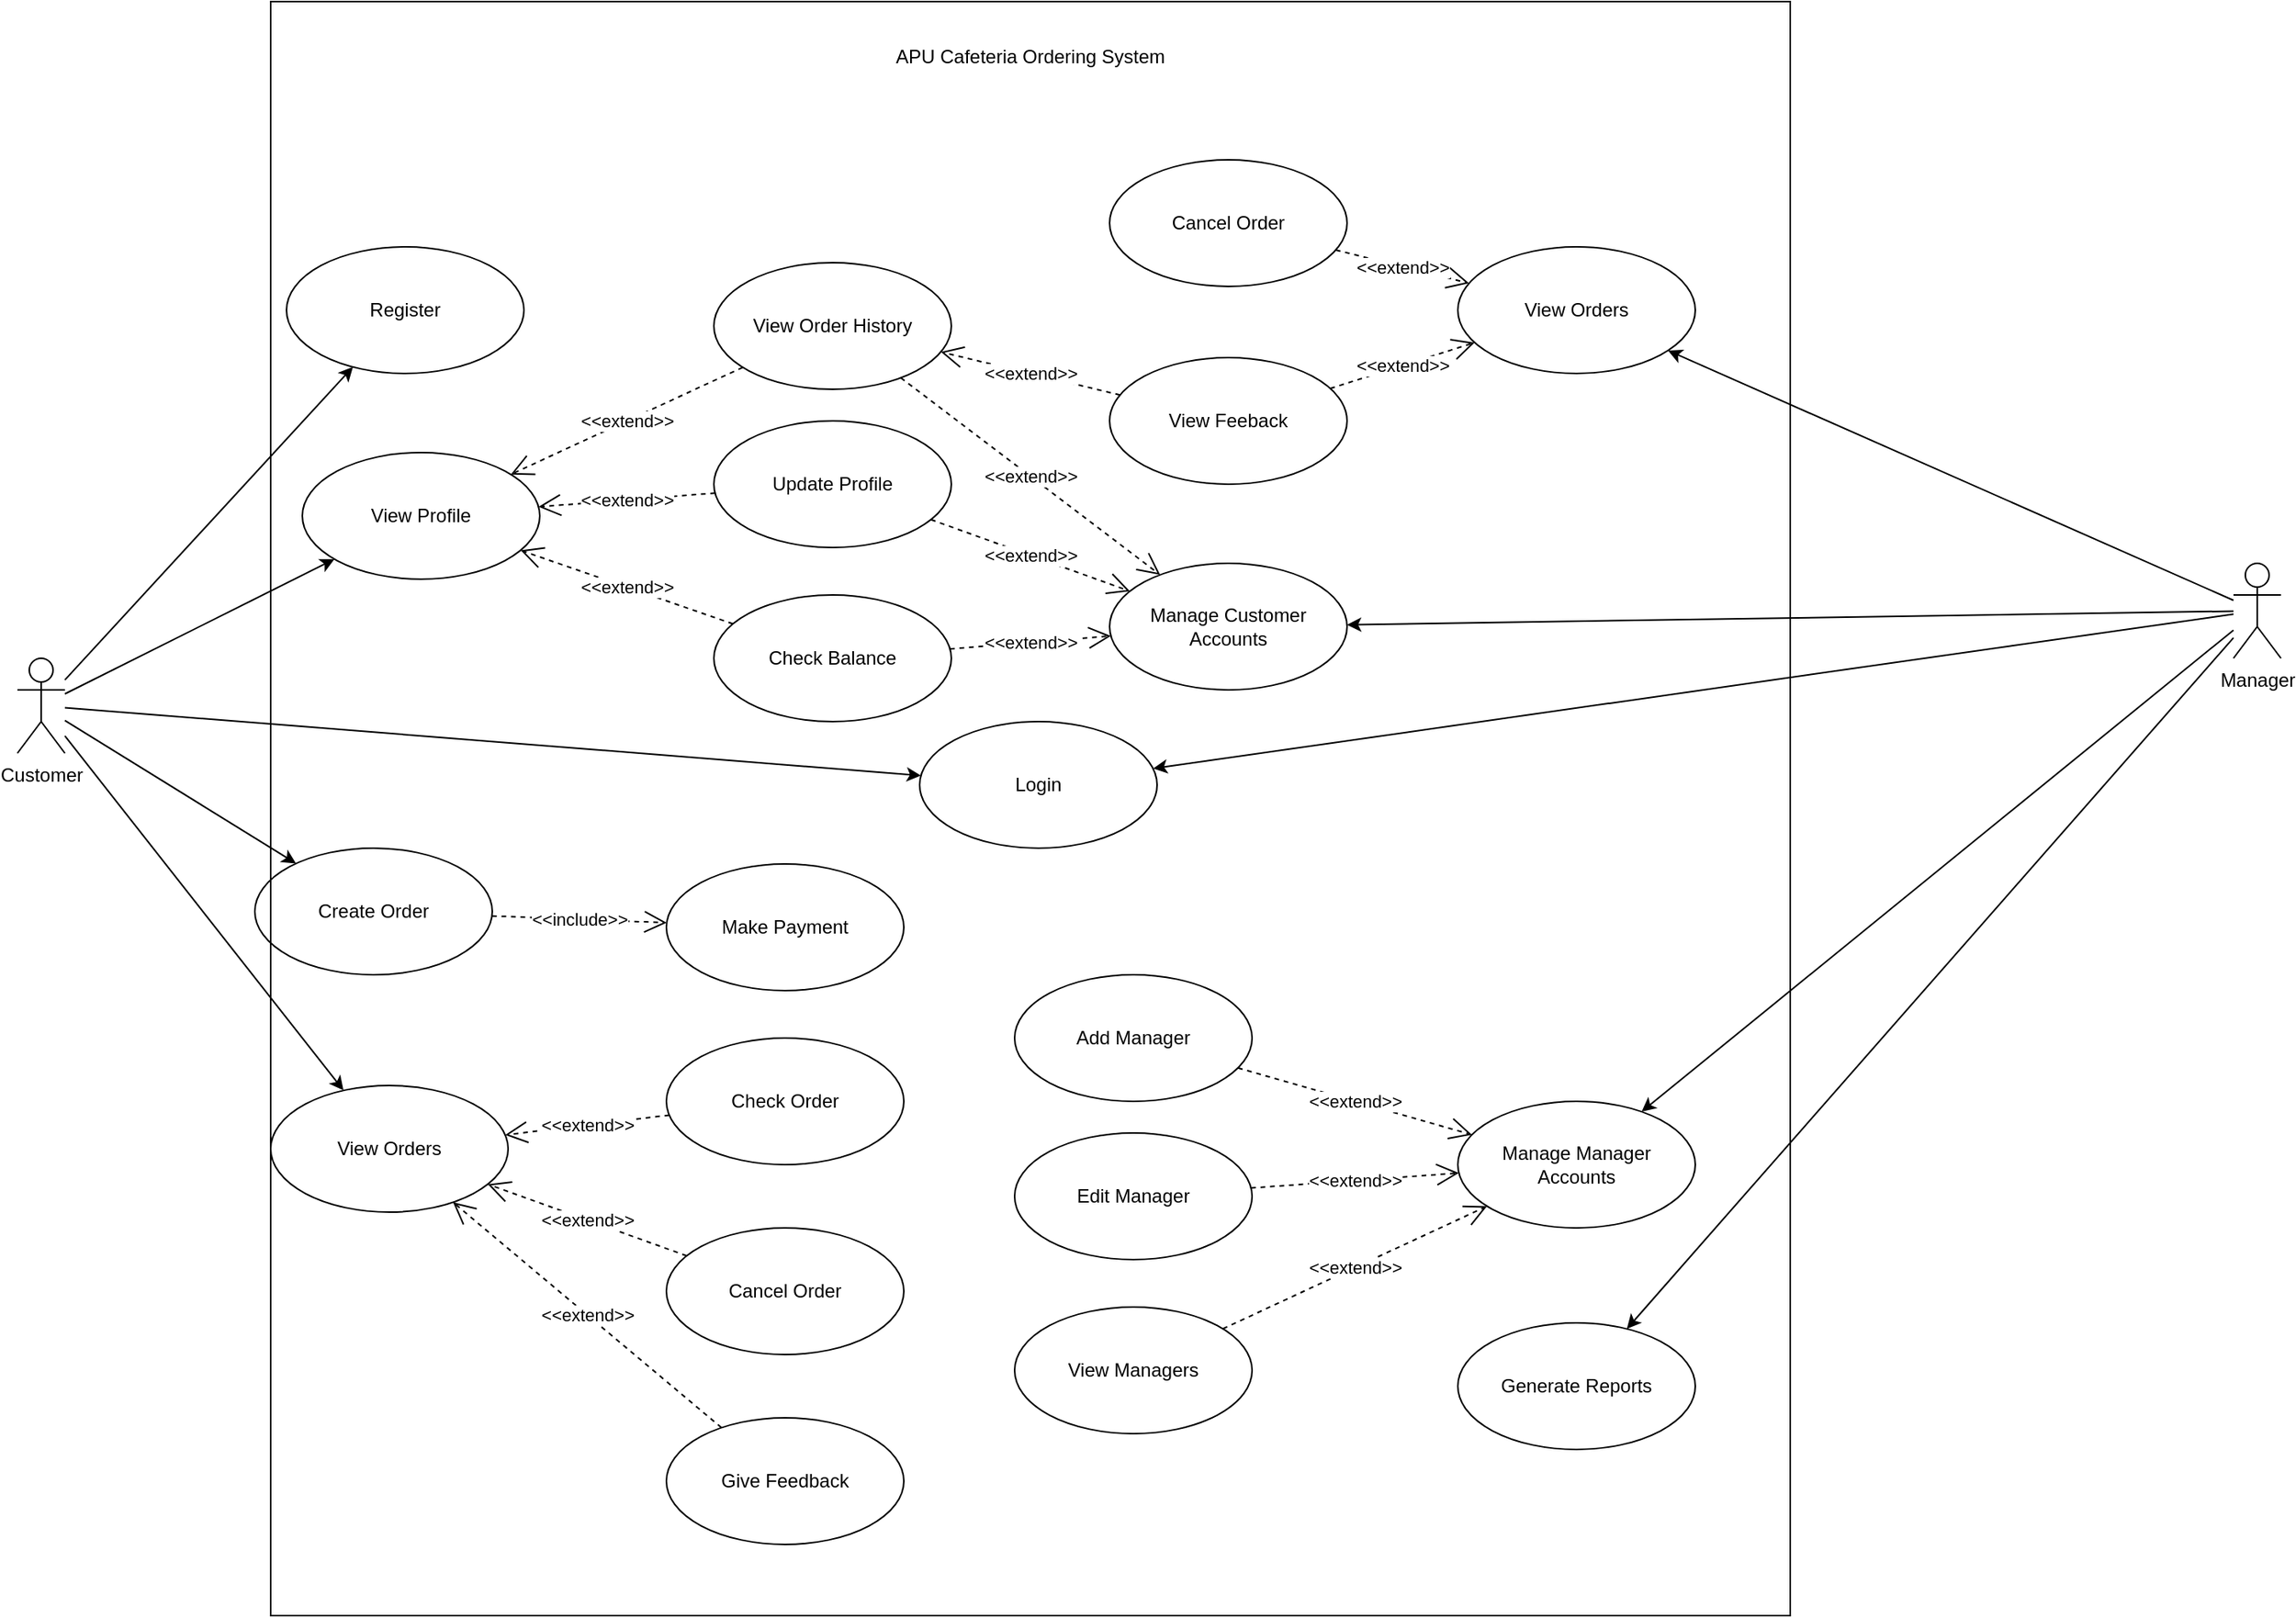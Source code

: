<mxfile version="19.0.3" type="device"><diagram id="vUVzwCp1WOA1dbDms1h6" name="Page-1"><mxGraphModel dx="2102" dy="1309" grid="1" gridSize="10" guides="1" tooltips="1" connect="1" arrows="1" fold="1" page="1" pageScale="1" pageWidth="850" pageHeight="1100" math="0" shadow="0"><root><mxCell id="0"/><mxCell id="1" parent="0"/><mxCell id="R5ZA7hGn7lexQaH9jN5K-1" value="" style="rounded=0;whiteSpace=wrap;html=1;fillColor=none;" parent="1" vertex="1"><mxGeometry x="220" width="960" height="1020" as="geometry"/></mxCell><mxCell id="R5ZA7hGn7lexQaH9jN5K-18" style="edgeStyle=none;rounded=0;orthogonalLoop=1;jettySize=auto;html=1;" parent="1" source="R5ZA7hGn7lexQaH9jN5K-2" target="R5ZA7hGn7lexQaH9jN5K-9" edge="1"><mxGeometry relative="1" as="geometry"/></mxCell><mxCell id="R5ZA7hGn7lexQaH9jN5K-21" style="edgeStyle=none;rounded=0;orthogonalLoop=1;jettySize=auto;html=1;" parent="1" source="R5ZA7hGn7lexQaH9jN5K-2" target="R5ZA7hGn7lexQaH9jN5K-19" edge="1"><mxGeometry relative="1" as="geometry"/></mxCell><mxCell id="R5ZA7hGn7lexQaH9jN5K-30" style="edgeStyle=none;rounded=0;orthogonalLoop=1;jettySize=auto;html=1;" parent="1" source="R5ZA7hGn7lexQaH9jN5K-2" target="R5ZA7hGn7lexQaH9jN5K-29" edge="1"><mxGeometry relative="1" as="geometry"/></mxCell><mxCell id="R5ZA7hGn7lexQaH9jN5K-35" style="edgeStyle=none;rounded=0;orthogonalLoop=1;jettySize=auto;html=1;" parent="1" source="R5ZA7hGn7lexQaH9jN5K-2" target="R5ZA7hGn7lexQaH9jN5K-34" edge="1"><mxGeometry relative="1" as="geometry"/></mxCell><mxCell id="V_7ugP3oHjx5BeSpVtfc-22" style="edgeStyle=none;rounded=0;orthogonalLoop=1;jettySize=auto;html=1;" edge="1" parent="1" source="R5ZA7hGn7lexQaH9jN5K-2" target="V_7ugP3oHjx5BeSpVtfc-21"><mxGeometry relative="1" as="geometry"/></mxCell><mxCell id="R5ZA7hGn7lexQaH9jN5K-2" value="Customer" style="shape=umlActor;verticalLabelPosition=bottom;verticalAlign=top;html=1;outlineConnect=0;fillColor=none;" parent="1" vertex="1"><mxGeometry x="60" y="415" width="30" height="60" as="geometry"/></mxCell><mxCell id="R5ZA7hGn7lexQaH9jN5K-4" value="APU Cafeteria Ordering System" style="text;html=1;strokeColor=none;fillColor=none;align=center;verticalAlign=middle;whiteSpace=wrap;rounded=0;" parent="1" vertex="1"><mxGeometry x="610" y="20" width="180" height="30" as="geometry"/></mxCell><mxCell id="R5ZA7hGn7lexQaH9jN5K-9" value="Register" style="ellipse;whiteSpace=wrap;html=1;fillColor=none;" parent="1" vertex="1"><mxGeometry x="230" y="155" width="150" height="80" as="geometry"/></mxCell><mxCell id="R5ZA7hGn7lexQaH9jN5K-12" value="Update Profile" style="ellipse;whiteSpace=wrap;html=1;fillColor=none;" parent="1" vertex="1"><mxGeometry x="500" y="265" width="150" height="80" as="geometry"/></mxCell><mxCell id="R5ZA7hGn7lexQaH9jN5K-15" value="Check Order" style="ellipse;whiteSpace=wrap;html=1;fillColor=none;" parent="1" vertex="1"><mxGeometry x="470" y="655" width="150" height="80" as="geometry"/></mxCell><mxCell id="R5ZA7hGn7lexQaH9jN5K-16" value="Make Payment" style="ellipse;whiteSpace=wrap;html=1;fillColor=none;" parent="1" vertex="1"><mxGeometry x="470" y="545" width="150" height="80" as="geometry"/></mxCell><mxCell id="R5ZA7hGn7lexQaH9jN5K-17" value="Give Feedback" style="ellipse;whiteSpace=wrap;html=1;fillColor=none;" parent="1" vertex="1"><mxGeometry x="470" y="895" width="150" height="80" as="geometry"/></mxCell><mxCell id="R5ZA7hGn7lexQaH9jN5K-19" value="Create Order" style="ellipse;whiteSpace=wrap;html=1;fillColor=none;" parent="1" vertex="1"><mxGeometry x="210" y="535" width="150" height="80" as="geometry"/></mxCell><mxCell id="R5ZA7hGn7lexQaH9jN5K-22" value="&amp;lt;&amp;lt;extend&amp;gt;&amp;gt;" style="endArrow=open;endSize=12;dashed=1;html=1;rounded=0;" parent="1" source="R5ZA7hGn7lexQaH9jN5K-15" target="V_7ugP3oHjx5BeSpVtfc-21" edge="1"><mxGeometry width="160" relative="1" as="geometry"><mxPoint x="270" y="465" as="sourcePoint"/><mxPoint x="430" y="465" as="targetPoint"/></mxGeometry></mxCell><mxCell id="R5ZA7hGn7lexQaH9jN5K-23" value="&amp;lt;&amp;lt;extend&amp;gt;&amp;gt;" style="endArrow=open;endSize=12;dashed=1;html=1;rounded=0;" parent="1" source="R5ZA7hGn7lexQaH9jN5K-17" target="V_7ugP3oHjx5BeSpVtfc-21" edge="1"><mxGeometry width="160" relative="1" as="geometry"><mxPoint x="526.167" y="570.884" as="sourcePoint"/><mxPoint x="380" y="605" as="targetPoint"/></mxGeometry></mxCell><mxCell id="R5ZA7hGn7lexQaH9jN5K-26" value="&amp;lt;&amp;lt;include&amp;gt;&amp;gt;" style="endArrow=open;endSize=12;dashed=1;html=1;rounded=0;" parent="1" source="R5ZA7hGn7lexQaH9jN5K-19" target="R5ZA7hGn7lexQaH9jN5K-16" edge="1"><mxGeometry width="160" relative="1" as="geometry"><mxPoint x="526.167" y="560.884" as="sourcePoint"/><mxPoint x="380" y="595" as="targetPoint"/></mxGeometry></mxCell><mxCell id="R5ZA7hGn7lexQaH9jN5K-28" style="edgeStyle=none;rounded=0;orthogonalLoop=1;jettySize=auto;html=1;exitX=0.5;exitY=1;exitDx=0;exitDy=0;" parent="1" source="R5ZA7hGn7lexQaH9jN5K-4" target="R5ZA7hGn7lexQaH9jN5K-4" edge="1"><mxGeometry relative="1" as="geometry"/></mxCell><mxCell id="R5ZA7hGn7lexQaH9jN5K-29" value="View Profile" style="ellipse;whiteSpace=wrap;html=1;fillColor=none;" parent="1" vertex="1"><mxGeometry x="240" y="285" width="150" height="80" as="geometry"/></mxCell><mxCell id="R5ZA7hGn7lexQaH9jN5K-31" value="Check Balance" style="ellipse;whiteSpace=wrap;html=1;fillColor=none;" parent="1" vertex="1"><mxGeometry x="500" y="375" width="150" height="80" as="geometry"/></mxCell><mxCell id="R5ZA7hGn7lexQaH9jN5K-32" value="&amp;lt;&amp;lt;extend&amp;gt;&amp;gt;" style="endArrow=open;endSize=12;dashed=1;html=1;rounded=0;" parent="1" source="R5ZA7hGn7lexQaH9jN5K-12" target="R5ZA7hGn7lexQaH9jN5K-29" edge="1"><mxGeometry width="160" relative="1" as="geometry"><mxPoint x="466.167" y="215.004" as="sourcePoint"/><mxPoint x="320" y="249.12" as="targetPoint"/></mxGeometry></mxCell><mxCell id="R5ZA7hGn7lexQaH9jN5K-33" value="&amp;lt;&amp;lt;extend&amp;gt;&amp;gt;" style="endArrow=open;endSize=12;dashed=1;html=1;rounded=0;" parent="1" source="R5ZA7hGn7lexQaH9jN5K-31" target="R5ZA7hGn7lexQaH9jN5K-29" edge="1"><mxGeometry width="160" relative="1" as="geometry"><mxPoint x="596.167" y="330.884" as="sourcePoint"/><mxPoint x="450" y="365" as="targetPoint"/></mxGeometry></mxCell><mxCell id="R5ZA7hGn7lexQaH9jN5K-34" value="Login" style="ellipse;whiteSpace=wrap;html=1;fillColor=none;" parent="1" vertex="1"><mxGeometry x="630" y="455" width="150" height="80" as="geometry"/></mxCell><mxCell id="R5ZA7hGn7lexQaH9jN5K-36" value="View Order History" style="ellipse;whiteSpace=wrap;html=1;fillColor=none;" parent="1" vertex="1"><mxGeometry x="500" y="165" width="150" height="80" as="geometry"/></mxCell><mxCell id="R5ZA7hGn7lexQaH9jN5K-37" value="&amp;lt;&amp;lt;extend&amp;gt;&amp;gt;" style="endArrow=open;endSize=12;dashed=1;html=1;rounded=0;" parent="1" source="R5ZA7hGn7lexQaH9jN5K-36" target="R5ZA7hGn7lexQaH9jN5K-29" edge="1"><mxGeometry width="160" relative="1" as="geometry"><mxPoint x="606.167" y="340.884" as="sourcePoint"/><mxPoint x="460" y="375" as="targetPoint"/></mxGeometry></mxCell><mxCell id="jxnvOPSPeU2sDkmXh_5i-1" value="Cancel Order" style="ellipse;whiteSpace=wrap;html=1;fillColor=none;" parent="1" vertex="1"><mxGeometry x="470" y="775" width="150" height="80" as="geometry"/></mxCell><mxCell id="jxnvOPSPeU2sDkmXh_5i-2" value="&amp;lt;&amp;lt;extend&amp;gt;&amp;gt;" style="endArrow=open;endSize=12;dashed=1;html=1;rounded=0;" parent="1" source="jxnvOPSPeU2sDkmXh_5i-1" target="V_7ugP3oHjx5BeSpVtfc-21" edge="1"><mxGeometry width="160" relative="1" as="geometry"><mxPoint x="526.167" y="370.884" as="sourcePoint"/><mxPoint x="380" y="405" as="targetPoint"/></mxGeometry></mxCell><mxCell id="V_7ugP3oHjx5BeSpVtfc-24" style="edgeStyle=none;rounded=0;orthogonalLoop=1;jettySize=auto;html=1;" edge="1" parent="1" source="V_7ugP3oHjx5BeSpVtfc-2" target="V_7ugP3oHjx5BeSpVtfc-8"><mxGeometry relative="1" as="geometry"/></mxCell><mxCell id="V_7ugP3oHjx5BeSpVtfc-26" style="edgeStyle=none;rounded=0;orthogonalLoop=1;jettySize=auto;html=1;" edge="1" parent="1" source="V_7ugP3oHjx5BeSpVtfc-2" target="V_7ugP3oHjx5BeSpVtfc-16"><mxGeometry relative="1" as="geometry"/></mxCell><mxCell id="V_7ugP3oHjx5BeSpVtfc-28" style="edgeStyle=none;rounded=0;orthogonalLoop=1;jettySize=auto;html=1;" edge="1" parent="1" source="V_7ugP3oHjx5BeSpVtfc-2" target="V_7ugP3oHjx5BeSpVtfc-27"><mxGeometry relative="1" as="geometry"/></mxCell><mxCell id="V_7ugP3oHjx5BeSpVtfc-29" style="edgeStyle=none;rounded=0;orthogonalLoop=1;jettySize=auto;html=1;" edge="1" parent="1" source="V_7ugP3oHjx5BeSpVtfc-2" target="R5ZA7hGn7lexQaH9jN5K-34"><mxGeometry relative="1" as="geometry"/></mxCell><mxCell id="V_7ugP3oHjx5BeSpVtfc-34" style="edgeStyle=none;rounded=0;orthogonalLoop=1;jettySize=auto;html=1;" edge="1" parent="1" source="V_7ugP3oHjx5BeSpVtfc-2" target="V_7ugP3oHjx5BeSpVtfc-32"><mxGeometry relative="1" as="geometry"/></mxCell><mxCell id="V_7ugP3oHjx5BeSpVtfc-2" value="Manager" style="shape=umlActor;verticalLabelPosition=bottom;verticalAlign=top;html=1;outlineConnect=0;fillColor=none;" vertex="1" parent="1"><mxGeometry x="1460" y="355" width="30" height="60" as="geometry"/></mxCell><mxCell id="V_7ugP3oHjx5BeSpVtfc-8" value="Manage Customer Accounts" style="ellipse;whiteSpace=wrap;html=1;fillColor=none;" vertex="1" parent="1"><mxGeometry x="750" y="355" width="150" height="80" as="geometry"/></mxCell><mxCell id="V_7ugP3oHjx5BeSpVtfc-9" value="&amp;lt;&amp;lt;extend&amp;gt;&amp;gt;" style="endArrow=open;endSize=12;dashed=1;html=1;rounded=0;" edge="1" parent="1" source="R5ZA7hGn7lexQaH9jN5K-36" target="V_7ugP3oHjx5BeSpVtfc-8"><mxGeometry width="160" relative="1" as="geometry"><mxPoint x="846.209" y="181.056" as="sourcePoint"/><mxPoint x="700.003" y="248.935" as="targetPoint"/></mxGeometry></mxCell><mxCell id="V_7ugP3oHjx5BeSpVtfc-10" value="&amp;lt;&amp;lt;extend&amp;gt;&amp;gt;" style="endArrow=open;endSize=12;dashed=1;html=1;rounded=0;" edge="1" parent="1" source="R5ZA7hGn7lexQaH9jN5K-12" target="V_7ugP3oHjx5BeSpVtfc-8"><mxGeometry width="160" relative="1" as="geometry"><mxPoint x="537.919" y="250.946" as="sourcePoint"/><mxPoint x="391.713" y="318.825" as="targetPoint"/></mxGeometry></mxCell><mxCell id="V_7ugP3oHjx5BeSpVtfc-11" value="&amp;lt;&amp;lt;extend&amp;gt;&amp;gt;" style="endArrow=open;endSize=12;dashed=1;html=1;rounded=0;" edge="1" parent="1" source="R5ZA7hGn7lexQaH9jN5K-31" target="V_7ugP3oHjx5BeSpVtfc-8"><mxGeometry width="160" relative="1" as="geometry"><mxPoint x="547.919" y="260.946" as="sourcePoint"/><mxPoint x="401.713" y="328.825" as="targetPoint"/></mxGeometry></mxCell><mxCell id="V_7ugP3oHjx5BeSpVtfc-12" value="View Feeback" style="ellipse;whiteSpace=wrap;html=1;fillColor=none;" vertex="1" parent="1"><mxGeometry x="750" y="225" width="150" height="80" as="geometry"/></mxCell><mxCell id="V_7ugP3oHjx5BeSpVtfc-15" value="&amp;lt;&amp;lt;extend&amp;gt;&amp;gt;" style="endArrow=open;endSize=12;dashed=1;html=1;rounded=0;" edge="1" parent="1" source="V_7ugP3oHjx5BeSpVtfc-12" target="R5ZA7hGn7lexQaH9jN5K-36"><mxGeometry width="160" relative="1" as="geometry"><mxPoint x="557.919" y="270.946" as="sourcePoint"/><mxPoint x="411.713" y="338.825" as="targetPoint"/></mxGeometry></mxCell><mxCell id="V_7ugP3oHjx5BeSpVtfc-16" value="View Orders" style="ellipse;whiteSpace=wrap;html=1;fillColor=none;" vertex="1" parent="1"><mxGeometry x="970" y="155" width="150" height="80" as="geometry"/></mxCell><mxCell id="V_7ugP3oHjx5BeSpVtfc-21" value="View Orders" style="ellipse;whiteSpace=wrap;html=1;fillColor=none;" vertex="1" parent="1"><mxGeometry x="220" y="685" width="150" height="80" as="geometry"/></mxCell><mxCell id="V_7ugP3oHjx5BeSpVtfc-25" value="&amp;lt;&amp;lt;extend&amp;gt;&amp;gt;" style="endArrow=open;endSize=12;dashed=1;html=1;rounded=0;" edge="1" parent="1" source="V_7ugP3oHjx5BeSpVtfc-12" target="V_7ugP3oHjx5BeSpVtfc-16"><mxGeometry width="160" relative="1" as="geometry"><mxPoint x="768.081" y="131.048" as="sourcePoint"/><mxPoint x="642.051" y="189.035" as="targetPoint"/></mxGeometry></mxCell><mxCell id="V_7ugP3oHjx5BeSpVtfc-27" value="Manage Manager &lt;br&gt;Accounts" style="ellipse;whiteSpace=wrap;html=1;fillColor=none;" vertex="1" parent="1"><mxGeometry x="970" y="695" width="150" height="80" as="geometry"/></mxCell><mxCell id="V_7ugP3oHjx5BeSpVtfc-32" value="Generate Reports" style="ellipse;whiteSpace=wrap;html=1;fillColor=none;" vertex="1" parent="1"><mxGeometry x="970" y="835" width="150" height="80" as="geometry"/></mxCell><mxCell id="V_7ugP3oHjx5BeSpVtfc-35" value="Add Manager" style="ellipse;whiteSpace=wrap;html=1;fillColor=none;" vertex="1" parent="1"><mxGeometry x="690" y="615" width="150" height="80" as="geometry"/></mxCell><mxCell id="V_7ugP3oHjx5BeSpVtfc-36" value="Edit Manager" style="ellipse;whiteSpace=wrap;html=1;fillColor=none;" vertex="1" parent="1"><mxGeometry x="690" y="715" width="150" height="80" as="geometry"/></mxCell><mxCell id="V_7ugP3oHjx5BeSpVtfc-38" value="View Managers" style="ellipse;whiteSpace=wrap;html=1;fillColor=none;" vertex="1" parent="1"><mxGeometry x="690" y="825" width="150" height="80" as="geometry"/></mxCell><mxCell id="V_7ugP3oHjx5BeSpVtfc-39" value="&amp;lt;&amp;lt;extend&amp;gt;&amp;gt;" style="endArrow=open;endSize=12;dashed=1;html=1;rounded=0;" edge="1" parent="1" source="V_7ugP3oHjx5BeSpVtfc-35" target="V_7ugP3oHjx5BeSpVtfc-27"><mxGeometry width="160" relative="1" as="geometry"><mxPoint x="768.081" y="371.048" as="sourcePoint"/><mxPoint x="642.051" y="429.035" as="targetPoint"/></mxGeometry></mxCell><mxCell id="V_7ugP3oHjx5BeSpVtfc-40" value="&amp;lt;&amp;lt;extend&amp;gt;&amp;gt;" style="endArrow=open;endSize=12;dashed=1;html=1;rounded=0;" edge="1" parent="1" source="V_7ugP3oHjx5BeSpVtfc-36" target="V_7ugP3oHjx5BeSpVtfc-27"><mxGeometry width="160" relative="1" as="geometry"><mxPoint x="778.081" y="381.048" as="sourcePoint"/><mxPoint x="652.051" y="439.035" as="targetPoint"/></mxGeometry></mxCell><mxCell id="V_7ugP3oHjx5BeSpVtfc-41" value="&amp;lt;&amp;lt;extend&amp;gt;&amp;gt;" style="endArrow=open;endSize=12;dashed=1;html=1;rounded=0;" edge="1" parent="1" source="V_7ugP3oHjx5BeSpVtfc-38" target="V_7ugP3oHjx5BeSpVtfc-27"><mxGeometry width="160" relative="1" as="geometry"><mxPoint x="788.081" y="391.048" as="sourcePoint"/><mxPoint x="662.051" y="449.035" as="targetPoint"/></mxGeometry></mxCell><mxCell id="V_7ugP3oHjx5BeSpVtfc-45" value="Cancel Order" style="ellipse;whiteSpace=wrap;html=1;fillColor=none;" vertex="1" parent="1"><mxGeometry x="750" y="100" width="150" height="80" as="geometry"/></mxCell><mxCell id="V_7ugP3oHjx5BeSpVtfc-47" value="&amp;lt;&amp;lt;extend&amp;gt;&amp;gt;" style="endArrow=open;endSize=12;dashed=1;html=1;rounded=0;" edge="1" parent="1" source="V_7ugP3oHjx5BeSpVtfc-45" target="V_7ugP3oHjx5BeSpVtfc-16"><mxGeometry width="160" relative="1" as="geometry"><mxPoint x="808.081" y="171.048" as="sourcePoint"/><mxPoint x="682.051" y="229.035" as="targetPoint"/></mxGeometry></mxCell></root></mxGraphModel></diagram></mxfile>